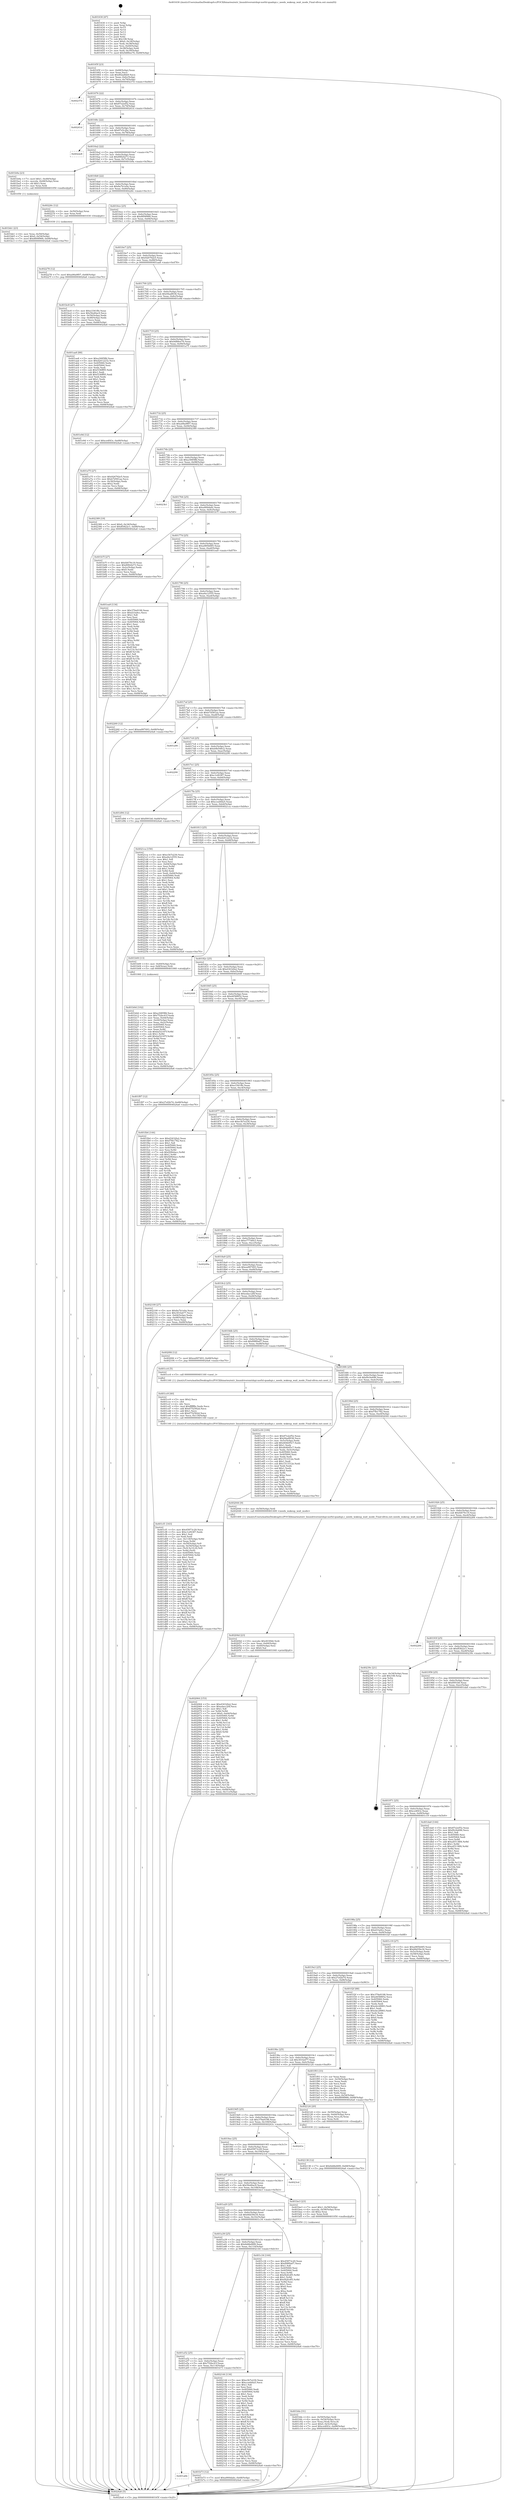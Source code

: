 digraph "0x401630" {
  label = "0x401630 (/mnt/c/Users/mathe/Desktop/tcc/POCII/binaries/extr_linuxdriversmtdspi-norfsl-quadspi.c_needs_wakeup_wait_mode_Final-ollvm.out::main(0))"
  labelloc = "t"
  node[shape=record]

  Entry [label="",width=0.3,height=0.3,shape=circle,fillcolor=black,style=filled]
  "0x40165f" [label="{
     0x40165f [23]\l
     | [instrs]\l
     &nbsp;&nbsp;0x40165f \<+3\>: mov -0x68(%rbp),%eax\l
     &nbsp;&nbsp;0x401662 \<+2\>: mov %eax,%ecx\l
     &nbsp;&nbsp;0x401664 \<+6\>: sub $0x802afbb9,%ecx\l
     &nbsp;&nbsp;0x40166a \<+3\>: mov %eax,-0x6c(%rbp)\l
     &nbsp;&nbsp;0x40166d \<+3\>: mov %ecx,-0x70(%rbp)\l
     &nbsp;&nbsp;0x401670 \<+6\>: je 000000000040237d \<main+0xd4d\>\l
  }"]
  "0x40237d" [label="{
     0x40237d\l
  }", style=dashed]
  "0x401676" [label="{
     0x401676 [22]\l
     | [instrs]\l
     &nbsp;&nbsp;0x401676 \<+5\>: jmp 000000000040167b \<main+0x4b\>\l
     &nbsp;&nbsp;0x40167b \<+3\>: mov -0x6c(%rbp),%eax\l
     &nbsp;&nbsp;0x40167e \<+5\>: sub $0x87e2ef52,%eax\l
     &nbsp;&nbsp;0x401683 \<+3\>: mov %eax,-0x74(%rbp)\l
     &nbsp;&nbsp;0x401686 \<+6\>: je 000000000040241d \<main+0xded\>\l
  }"]
  Exit [label="",width=0.3,height=0.3,shape=circle,fillcolor=black,style=filled,peripheries=2]
  "0x40241d" [label="{
     0x40241d\l
  }", style=dashed]
  "0x40168c" [label="{
     0x40168c [22]\l
     | [instrs]\l
     &nbsp;&nbsp;0x40168c \<+5\>: jmp 0000000000401691 \<main+0x61\>\l
     &nbsp;&nbsp;0x401691 \<+3\>: mov -0x6c(%rbp),%eax\l
     &nbsp;&nbsp;0x401694 \<+5\>: sub $0x87e5c2bc,%eax\l
     &nbsp;&nbsp;0x401699 \<+3\>: mov %eax,-0x78(%rbp)\l
     &nbsp;&nbsp;0x40169c \<+6\>: je 00000000004022e8 \<main+0xcb8\>\l
  }"]
  "0x402278" [label="{
     0x402278 [12]\l
     | [instrs]\l
     &nbsp;&nbsp;0x402278 \<+7\>: movl $0xa06a9f07,-0x68(%rbp)\l
     &nbsp;&nbsp;0x40227f \<+5\>: jmp 00000000004024a6 \<main+0xe76\>\l
  }"]
  "0x4022e8" [label="{
     0x4022e8\l
  }", style=dashed]
  "0x4016a2" [label="{
     0x4016a2 [22]\l
     | [instrs]\l
     &nbsp;&nbsp;0x4016a2 \<+5\>: jmp 00000000004016a7 \<main+0x77\>\l
     &nbsp;&nbsp;0x4016a7 \<+3\>: mov -0x6c(%rbp),%eax\l
     &nbsp;&nbsp;0x4016aa \<+5\>: sub $0x89f24273,%eax\l
     &nbsp;&nbsp;0x4016af \<+3\>: mov %eax,-0x7c(%rbp)\l
     &nbsp;&nbsp;0x4016b2 \<+6\>: je 0000000000401b9a \<main+0x56a\>\l
  }"]
  "0x402138" [label="{
     0x402138 [12]\l
     | [instrs]\l
     &nbsp;&nbsp;0x402138 \<+7\>: movl $0x6ddbd489,-0x68(%rbp)\l
     &nbsp;&nbsp;0x40213f \<+5\>: jmp 00000000004024a6 \<main+0xe76\>\l
  }"]
  "0x401b9a" [label="{
     0x401b9a [23]\l
     | [instrs]\l
     &nbsp;&nbsp;0x401b9a \<+7\>: movl $0x1,-0x48(%rbp)\l
     &nbsp;&nbsp;0x401ba1 \<+4\>: movslq -0x48(%rbp),%rax\l
     &nbsp;&nbsp;0x401ba5 \<+4\>: shl $0x3,%rax\l
     &nbsp;&nbsp;0x401ba9 \<+3\>: mov %rax,%rdi\l
     &nbsp;&nbsp;0x401bac \<+5\>: call 0000000000401050 \<malloc@plt\>\l
     | [calls]\l
     &nbsp;&nbsp;0x401050 \{1\} (unknown)\l
  }"]
  "0x4016b8" [label="{
     0x4016b8 [22]\l
     | [instrs]\l
     &nbsp;&nbsp;0x4016b8 \<+5\>: jmp 00000000004016bd \<main+0x8d\>\l
     &nbsp;&nbsp;0x4016bd \<+3\>: mov -0x6c(%rbp),%eax\l
     &nbsp;&nbsp;0x4016c0 \<+5\>: sub $0x8a7b1e0a,%eax\l
     &nbsp;&nbsp;0x4016c5 \<+3\>: mov %eax,-0x80(%rbp)\l
     &nbsp;&nbsp;0x4016c8 \<+6\>: je 000000000040226c \<main+0xc3c\>\l
  }"]
  "0x402064" [label="{
     0x402064 [153]\l
     | [instrs]\l
     &nbsp;&nbsp;0x402064 \<+5\>: mov $0xd3432fa2,%esi\l
     &nbsp;&nbsp;0x402069 \<+5\>: mov $0xedacc20f,%ecx\l
     &nbsp;&nbsp;0x40206e \<+2\>: mov $0x1,%dl\l
     &nbsp;&nbsp;0x402070 \<+3\>: xor %r8d,%r8d\l
     &nbsp;&nbsp;0x402073 \<+7\>: movl $0x0,-0x64(%rbp)\l
     &nbsp;&nbsp;0x40207a \<+8\>: mov 0x405060,%r9d\l
     &nbsp;&nbsp;0x402082 \<+8\>: mov 0x405064,%r10d\l
     &nbsp;&nbsp;0x40208a \<+4\>: sub $0x1,%r8d\l
     &nbsp;&nbsp;0x40208e \<+3\>: mov %r9d,%r11d\l
     &nbsp;&nbsp;0x402091 \<+3\>: add %r8d,%r11d\l
     &nbsp;&nbsp;0x402094 \<+4\>: imul %r11d,%r9d\l
     &nbsp;&nbsp;0x402098 \<+4\>: and $0x1,%r9d\l
     &nbsp;&nbsp;0x40209c \<+4\>: cmp $0x0,%r9d\l
     &nbsp;&nbsp;0x4020a0 \<+3\>: sete %bl\l
     &nbsp;&nbsp;0x4020a3 \<+4\>: cmp $0xa,%r10d\l
     &nbsp;&nbsp;0x4020a7 \<+4\>: setl %r14b\l
     &nbsp;&nbsp;0x4020ab \<+3\>: mov %bl,%r15b\l
     &nbsp;&nbsp;0x4020ae \<+4\>: xor $0xff,%r15b\l
     &nbsp;&nbsp;0x4020b2 \<+3\>: mov %r14b,%r12b\l
     &nbsp;&nbsp;0x4020b5 \<+4\>: xor $0xff,%r12b\l
     &nbsp;&nbsp;0x4020b9 \<+3\>: xor $0x0,%dl\l
     &nbsp;&nbsp;0x4020bc \<+3\>: mov %r15b,%r13b\l
     &nbsp;&nbsp;0x4020bf \<+4\>: and $0x0,%r13b\l
     &nbsp;&nbsp;0x4020c3 \<+2\>: and %dl,%bl\l
     &nbsp;&nbsp;0x4020c5 \<+3\>: mov %r12b,%dil\l
     &nbsp;&nbsp;0x4020c8 \<+4\>: and $0x0,%dil\l
     &nbsp;&nbsp;0x4020cc \<+3\>: and %dl,%r14b\l
     &nbsp;&nbsp;0x4020cf \<+3\>: or %bl,%r13b\l
     &nbsp;&nbsp;0x4020d2 \<+3\>: or %r14b,%dil\l
     &nbsp;&nbsp;0x4020d5 \<+3\>: xor %dil,%r13b\l
     &nbsp;&nbsp;0x4020d8 \<+3\>: or %r12b,%r15b\l
     &nbsp;&nbsp;0x4020db \<+4\>: xor $0xff,%r15b\l
     &nbsp;&nbsp;0x4020df \<+3\>: or $0x0,%dl\l
     &nbsp;&nbsp;0x4020e2 \<+3\>: and %dl,%r15b\l
     &nbsp;&nbsp;0x4020e5 \<+3\>: or %r15b,%r13b\l
     &nbsp;&nbsp;0x4020e8 \<+4\>: test $0x1,%r13b\l
     &nbsp;&nbsp;0x4020ec \<+3\>: cmovne %ecx,%esi\l
     &nbsp;&nbsp;0x4020ef \<+3\>: mov %esi,-0x68(%rbp)\l
     &nbsp;&nbsp;0x4020f2 \<+6\>: mov %eax,-0x11c(%rbp)\l
     &nbsp;&nbsp;0x4020f8 \<+5\>: jmp 00000000004024a6 \<main+0xe76\>\l
  }"]
  "0x40226c" [label="{
     0x40226c [12]\l
     | [instrs]\l
     &nbsp;&nbsp;0x40226c \<+4\>: mov -0x50(%rbp),%rax\l
     &nbsp;&nbsp;0x402270 \<+3\>: mov %rax,%rdi\l
     &nbsp;&nbsp;0x402273 \<+5\>: call 0000000000401030 \<free@plt\>\l
     | [calls]\l
     &nbsp;&nbsp;0x401030 \{1\} (unknown)\l
  }"]
  "0x4016ce" [label="{
     0x4016ce [25]\l
     | [instrs]\l
     &nbsp;&nbsp;0x4016ce \<+5\>: jmp 00000000004016d3 \<main+0xa3\>\l
     &nbsp;&nbsp;0x4016d3 \<+3\>: mov -0x6c(%rbp),%eax\l
     &nbsp;&nbsp;0x4016d6 \<+5\>: sub $0x8f09f966,%eax\l
     &nbsp;&nbsp;0x4016db \<+6\>: mov %eax,-0x84(%rbp)\l
     &nbsp;&nbsp;0x4016e1 \<+6\>: je 0000000000401bc8 \<main+0x598\>\l
  }"]
  "0x40204d" [label="{
     0x40204d [23]\l
     | [instrs]\l
     &nbsp;&nbsp;0x40204d \<+10\>: movabs $0x4030b6,%rdi\l
     &nbsp;&nbsp;0x402057 \<+3\>: mov %eax,-0x60(%rbp)\l
     &nbsp;&nbsp;0x40205a \<+3\>: mov -0x60(%rbp),%esi\l
     &nbsp;&nbsp;0x40205d \<+2\>: mov $0x0,%al\l
     &nbsp;&nbsp;0x40205f \<+5\>: call 0000000000401040 \<printf@plt\>\l
     | [calls]\l
     &nbsp;&nbsp;0x401040 \{1\} (unknown)\l
  }"]
  "0x401bc8" [label="{
     0x401bc8 [27]\l
     | [instrs]\l
     &nbsp;&nbsp;0x401bc8 \<+5\>: mov $0xe3361ffe,%eax\l
     &nbsp;&nbsp;0x401bcd \<+5\>: mov $0x5fed0ac9,%ecx\l
     &nbsp;&nbsp;0x401bd2 \<+3\>: mov -0x54(%rbp),%edx\l
     &nbsp;&nbsp;0x401bd5 \<+3\>: cmp -0x48(%rbp),%edx\l
     &nbsp;&nbsp;0x401bd8 \<+3\>: cmovl %ecx,%eax\l
     &nbsp;&nbsp;0x401bdb \<+3\>: mov %eax,-0x68(%rbp)\l
     &nbsp;&nbsp;0x401bde \<+5\>: jmp 00000000004024a6 \<main+0xe76\>\l
  }"]
  "0x4016e7" [label="{
     0x4016e7 [25]\l
     | [instrs]\l
     &nbsp;&nbsp;0x4016e7 \<+5\>: jmp 00000000004016ec \<main+0xbc\>\l
     &nbsp;&nbsp;0x4016ec \<+3\>: mov -0x6c(%rbp),%eax\l
     &nbsp;&nbsp;0x4016ef \<+5\>: sub $0x926792e5,%eax\l
     &nbsp;&nbsp;0x4016f4 \<+6\>: mov %eax,-0x88(%rbp)\l
     &nbsp;&nbsp;0x4016fa \<+6\>: je 0000000000401aa8 \<main+0x478\>\l
  }"]
  "0x401cf1" [label="{
     0x401cf1 [163]\l
     | [instrs]\l
     &nbsp;&nbsp;0x401cf1 \<+5\>: mov $0x45873c29,%ecx\l
     &nbsp;&nbsp;0x401cf6 \<+5\>: mov $0xc1ef4387,%edx\l
     &nbsp;&nbsp;0x401cfb \<+3\>: mov $0x1,%sil\l
     &nbsp;&nbsp;0x401cfe \<+2\>: xor %edi,%edi\l
     &nbsp;&nbsp;0x401d00 \<+7\>: mov -0x118(%rbp),%r8d\l
     &nbsp;&nbsp;0x401d07 \<+4\>: imul %eax,%r8d\l
     &nbsp;&nbsp;0x401d0b \<+4\>: mov -0x50(%rbp),%r9\l
     &nbsp;&nbsp;0x401d0f \<+4\>: movslq -0x54(%rbp),%r10\l
     &nbsp;&nbsp;0x401d13 \<+4\>: mov (%r9,%r10,8),%r9\l
     &nbsp;&nbsp;0x401d17 \<+3\>: mov %r8d,(%r9)\l
     &nbsp;&nbsp;0x401d1a \<+7\>: mov 0x405060,%eax\l
     &nbsp;&nbsp;0x401d21 \<+8\>: mov 0x405064,%r8d\l
     &nbsp;&nbsp;0x401d29 \<+3\>: sub $0x1,%edi\l
     &nbsp;&nbsp;0x401d2c \<+3\>: mov %eax,%r11d\l
     &nbsp;&nbsp;0x401d2f \<+3\>: add %edi,%r11d\l
     &nbsp;&nbsp;0x401d32 \<+4\>: imul %r11d,%eax\l
     &nbsp;&nbsp;0x401d36 \<+3\>: and $0x1,%eax\l
     &nbsp;&nbsp;0x401d39 \<+3\>: cmp $0x0,%eax\l
     &nbsp;&nbsp;0x401d3c \<+3\>: sete %bl\l
     &nbsp;&nbsp;0x401d3f \<+4\>: cmp $0xa,%r8d\l
     &nbsp;&nbsp;0x401d43 \<+4\>: setl %r14b\l
     &nbsp;&nbsp;0x401d47 \<+3\>: mov %bl,%r15b\l
     &nbsp;&nbsp;0x401d4a \<+4\>: xor $0xff,%r15b\l
     &nbsp;&nbsp;0x401d4e \<+3\>: mov %r14b,%r12b\l
     &nbsp;&nbsp;0x401d51 \<+4\>: xor $0xff,%r12b\l
     &nbsp;&nbsp;0x401d55 \<+4\>: xor $0x1,%sil\l
     &nbsp;&nbsp;0x401d59 \<+3\>: mov %r15b,%r13b\l
     &nbsp;&nbsp;0x401d5c \<+4\>: and $0xff,%r13b\l
     &nbsp;&nbsp;0x401d60 \<+3\>: and %sil,%bl\l
     &nbsp;&nbsp;0x401d63 \<+3\>: mov %r12b,%al\l
     &nbsp;&nbsp;0x401d66 \<+2\>: and $0xff,%al\l
     &nbsp;&nbsp;0x401d68 \<+3\>: and %sil,%r14b\l
     &nbsp;&nbsp;0x401d6b \<+3\>: or %bl,%r13b\l
     &nbsp;&nbsp;0x401d6e \<+3\>: or %r14b,%al\l
     &nbsp;&nbsp;0x401d71 \<+3\>: xor %al,%r13b\l
     &nbsp;&nbsp;0x401d74 \<+3\>: or %r12b,%r15b\l
     &nbsp;&nbsp;0x401d77 \<+4\>: xor $0xff,%r15b\l
     &nbsp;&nbsp;0x401d7b \<+4\>: or $0x1,%sil\l
     &nbsp;&nbsp;0x401d7f \<+3\>: and %sil,%r15b\l
     &nbsp;&nbsp;0x401d82 \<+3\>: or %r15b,%r13b\l
     &nbsp;&nbsp;0x401d85 \<+4\>: test $0x1,%r13b\l
     &nbsp;&nbsp;0x401d89 \<+3\>: cmovne %edx,%ecx\l
     &nbsp;&nbsp;0x401d8c \<+3\>: mov %ecx,-0x68(%rbp)\l
     &nbsp;&nbsp;0x401d8f \<+5\>: jmp 00000000004024a6 \<main+0xe76\>\l
  }"]
  "0x401aa8" [label="{
     0x401aa8 [88]\l
     | [instrs]\l
     &nbsp;&nbsp;0x401aa8 \<+5\>: mov $0xa3085ffd,%eax\l
     &nbsp;&nbsp;0x401aad \<+5\>: mov $0xd2412232,%ecx\l
     &nbsp;&nbsp;0x401ab2 \<+7\>: mov 0x405060,%edx\l
     &nbsp;&nbsp;0x401ab9 \<+7\>: mov 0x405064,%esi\l
     &nbsp;&nbsp;0x401ac0 \<+2\>: mov %edx,%edi\l
     &nbsp;&nbsp;0x401ac2 \<+6\>: sub $0xf336ff95,%edi\l
     &nbsp;&nbsp;0x401ac8 \<+3\>: sub $0x1,%edi\l
     &nbsp;&nbsp;0x401acb \<+6\>: add $0xf336ff95,%edi\l
     &nbsp;&nbsp;0x401ad1 \<+3\>: imul %edi,%edx\l
     &nbsp;&nbsp;0x401ad4 \<+3\>: and $0x1,%edx\l
     &nbsp;&nbsp;0x401ad7 \<+3\>: cmp $0x0,%edx\l
     &nbsp;&nbsp;0x401ada \<+4\>: sete %r8b\l
     &nbsp;&nbsp;0x401ade \<+3\>: cmp $0xa,%esi\l
     &nbsp;&nbsp;0x401ae1 \<+4\>: setl %r9b\l
     &nbsp;&nbsp;0x401ae5 \<+3\>: mov %r8b,%r10b\l
     &nbsp;&nbsp;0x401ae8 \<+3\>: and %r9b,%r10b\l
     &nbsp;&nbsp;0x401aeb \<+3\>: xor %r9b,%r8b\l
     &nbsp;&nbsp;0x401aee \<+3\>: or %r8b,%r10b\l
     &nbsp;&nbsp;0x401af1 \<+4\>: test $0x1,%r10b\l
     &nbsp;&nbsp;0x401af5 \<+3\>: cmovne %ecx,%eax\l
     &nbsp;&nbsp;0x401af8 \<+3\>: mov %eax,-0x68(%rbp)\l
     &nbsp;&nbsp;0x401afb \<+5\>: jmp 00000000004024a6 \<main+0xe76\>\l
  }"]
  "0x401700" [label="{
     0x401700 [25]\l
     | [instrs]\l
     &nbsp;&nbsp;0x401700 \<+5\>: jmp 0000000000401705 \<main+0xd5\>\l
     &nbsp;&nbsp;0x401705 \<+3\>: mov -0x6c(%rbp),%eax\l
     &nbsp;&nbsp;0x401708 \<+5\>: sub $0x94adf036,%eax\l
     &nbsp;&nbsp;0x40170d \<+6\>: mov %eax,-0x8c(%rbp)\l
     &nbsp;&nbsp;0x401713 \<+6\>: je 0000000000401e9d \<main+0x86d\>\l
  }"]
  "0x401cc9" [label="{
     0x401cc9 [40]\l
     | [instrs]\l
     &nbsp;&nbsp;0x401cc9 \<+5\>: mov $0x2,%ecx\l
     &nbsp;&nbsp;0x401cce \<+1\>: cltd\l
     &nbsp;&nbsp;0x401ccf \<+2\>: idiv %ecx\l
     &nbsp;&nbsp;0x401cd1 \<+6\>: imul $0xfffffffe,%edx,%ecx\l
     &nbsp;&nbsp;0x401cd7 \<+6\>: add $0x6752562d,%ecx\l
     &nbsp;&nbsp;0x401cdd \<+3\>: add $0x1,%ecx\l
     &nbsp;&nbsp;0x401ce0 \<+6\>: sub $0x6752562d,%ecx\l
     &nbsp;&nbsp;0x401ce6 \<+6\>: mov %ecx,-0x118(%rbp)\l
     &nbsp;&nbsp;0x401cec \<+5\>: call 0000000000401160 \<next_i\>\l
     | [calls]\l
     &nbsp;&nbsp;0x401160 \{1\} (/mnt/c/Users/mathe/Desktop/tcc/POCII/binaries/extr_linuxdriversmtdspi-norfsl-quadspi.c_needs_wakeup_wait_mode_Final-ollvm.out::next_i)\l
  }"]
  "0x401e9d" [label="{
     0x401e9d [12]\l
     | [instrs]\l
     &nbsp;&nbsp;0x401e9d \<+7\>: movl $0xce4f43c,-0x68(%rbp)\l
     &nbsp;&nbsp;0x401ea4 \<+5\>: jmp 00000000004024a6 \<main+0xe76\>\l
  }"]
  "0x401719" [label="{
     0x401719 [25]\l
     | [instrs]\l
     &nbsp;&nbsp;0x401719 \<+5\>: jmp 000000000040171e \<main+0xee\>\l
     &nbsp;&nbsp;0x40171e \<+3\>: mov -0x6c(%rbp),%eax\l
     &nbsp;&nbsp;0x401721 \<+5\>: sub $0x9d88ee76,%eax\l
     &nbsp;&nbsp;0x401726 \<+6\>: mov %eax,-0x90(%rbp)\l
     &nbsp;&nbsp;0x40172c \<+6\>: je 0000000000401a75 \<main+0x445\>\l
  }"]
  "0x401bfa" [label="{
     0x401bfa [31]\l
     | [instrs]\l
     &nbsp;&nbsp;0x401bfa \<+4\>: mov -0x50(%rbp),%rdi\l
     &nbsp;&nbsp;0x401bfe \<+4\>: movslq -0x54(%rbp),%rcx\l
     &nbsp;&nbsp;0x401c02 \<+4\>: mov %rax,(%rdi,%rcx,8)\l
     &nbsp;&nbsp;0x401c06 \<+7\>: movl $0x0,-0x5c(%rbp)\l
     &nbsp;&nbsp;0x401c0d \<+7\>: movl $0xce4f43c,-0x68(%rbp)\l
     &nbsp;&nbsp;0x401c14 \<+5\>: jmp 00000000004024a6 \<main+0xe76\>\l
  }"]
  "0x401a75" [label="{
     0x401a75 [27]\l
     | [instrs]\l
     &nbsp;&nbsp;0x401a75 \<+5\>: mov $0x926792e5,%eax\l
     &nbsp;&nbsp;0x401a7a \<+5\>: mov $0xb7d581aa,%ecx\l
     &nbsp;&nbsp;0x401a7f \<+3\>: mov -0x30(%rbp),%edx\l
     &nbsp;&nbsp;0x401a82 \<+3\>: cmp $0x2,%edx\l
     &nbsp;&nbsp;0x401a85 \<+3\>: cmovne %ecx,%eax\l
     &nbsp;&nbsp;0x401a88 \<+3\>: mov %eax,-0x68(%rbp)\l
     &nbsp;&nbsp;0x401a8b \<+5\>: jmp 00000000004024a6 \<main+0xe76\>\l
  }"]
  "0x401732" [label="{
     0x401732 [25]\l
     | [instrs]\l
     &nbsp;&nbsp;0x401732 \<+5\>: jmp 0000000000401737 \<main+0x107\>\l
     &nbsp;&nbsp;0x401737 \<+3\>: mov -0x6c(%rbp),%eax\l
     &nbsp;&nbsp;0x40173a \<+5\>: sub $0xa06a9f07,%eax\l
     &nbsp;&nbsp;0x40173f \<+6\>: mov %eax,-0x94(%rbp)\l
     &nbsp;&nbsp;0x401745 \<+6\>: je 0000000000402389 \<main+0xd59\>\l
  }"]
  "0x4024a6" [label="{
     0x4024a6 [5]\l
     | [instrs]\l
     &nbsp;&nbsp;0x4024a6 \<+5\>: jmp 000000000040165f \<main+0x2f\>\l
  }"]
  "0x401630" [label="{
     0x401630 [47]\l
     | [instrs]\l
     &nbsp;&nbsp;0x401630 \<+1\>: push %rbp\l
     &nbsp;&nbsp;0x401631 \<+3\>: mov %rsp,%rbp\l
     &nbsp;&nbsp;0x401634 \<+2\>: push %r15\l
     &nbsp;&nbsp;0x401636 \<+2\>: push %r14\l
     &nbsp;&nbsp;0x401638 \<+2\>: push %r13\l
     &nbsp;&nbsp;0x40163a \<+2\>: push %r12\l
     &nbsp;&nbsp;0x40163c \<+1\>: push %rbx\l
     &nbsp;&nbsp;0x40163d \<+7\>: sub $0x108,%rsp\l
     &nbsp;&nbsp;0x401644 \<+7\>: movl $0x0,-0x34(%rbp)\l
     &nbsp;&nbsp;0x40164b \<+3\>: mov %edi,-0x38(%rbp)\l
     &nbsp;&nbsp;0x40164e \<+4\>: mov %rsi,-0x40(%rbp)\l
     &nbsp;&nbsp;0x401652 \<+3\>: mov -0x38(%rbp),%edi\l
     &nbsp;&nbsp;0x401655 \<+3\>: mov %edi,-0x30(%rbp)\l
     &nbsp;&nbsp;0x401658 \<+7\>: movl $0x9d88ee76,-0x68(%rbp)\l
  }"]
  "0x401bb1" [label="{
     0x401bb1 [23]\l
     | [instrs]\l
     &nbsp;&nbsp;0x401bb1 \<+4\>: mov %rax,-0x50(%rbp)\l
     &nbsp;&nbsp;0x401bb5 \<+7\>: movl $0x0,-0x54(%rbp)\l
     &nbsp;&nbsp;0x401bbc \<+7\>: movl $0x8f09f966,-0x68(%rbp)\l
     &nbsp;&nbsp;0x401bc3 \<+5\>: jmp 00000000004024a6 \<main+0xe76\>\l
  }"]
  "0x402389" [label="{
     0x402389 [19]\l
     | [instrs]\l
     &nbsp;&nbsp;0x402389 \<+7\>: movl $0x0,-0x34(%rbp)\l
     &nbsp;&nbsp;0x402390 \<+7\>: movl $0xff3822c1,-0x68(%rbp)\l
     &nbsp;&nbsp;0x402397 \<+5\>: jmp 00000000004024a6 \<main+0xe76\>\l
  }"]
  "0x40174b" [label="{
     0x40174b [25]\l
     | [instrs]\l
     &nbsp;&nbsp;0x40174b \<+5\>: jmp 0000000000401750 \<main+0x120\>\l
     &nbsp;&nbsp;0x401750 \<+3\>: mov -0x6c(%rbp),%eax\l
     &nbsp;&nbsp;0x401753 \<+5\>: sub $0xa3085ffd,%eax\l
     &nbsp;&nbsp;0x401758 \<+6\>: mov %eax,-0x98(%rbp)\l
     &nbsp;&nbsp;0x40175e \<+6\>: je 00000000004023b1 \<main+0xd81\>\l
  }"]
  "0x401a6b" [label="{
     0x401a6b\l
  }", style=dashed]
  "0x4023b1" [label="{
     0x4023b1\l
  }", style=dashed]
  "0x401764" [label="{
     0x401764 [25]\l
     | [instrs]\l
     &nbsp;&nbsp;0x401764 \<+5\>: jmp 0000000000401769 \<main+0x139\>\l
     &nbsp;&nbsp;0x401769 \<+3\>: mov -0x6c(%rbp),%eax\l
     &nbsp;&nbsp;0x40176c \<+5\>: sub $0xa900dadc,%eax\l
     &nbsp;&nbsp;0x401771 \<+6\>: mov %eax,-0x9c(%rbp)\l
     &nbsp;&nbsp;0x401777 \<+6\>: je 0000000000401b7f \<main+0x54f\>\l
  }"]
  "0x401b73" [label="{
     0x401b73 [12]\l
     | [instrs]\l
     &nbsp;&nbsp;0x401b73 \<+7\>: movl $0xa900dadc,-0x68(%rbp)\l
     &nbsp;&nbsp;0x401b7a \<+5\>: jmp 00000000004024a6 \<main+0xe76\>\l
  }"]
  "0x401b7f" [label="{
     0x401b7f [27]\l
     | [instrs]\l
     &nbsp;&nbsp;0x401b7f \<+5\>: mov $0xfd479c19,%eax\l
     &nbsp;&nbsp;0x401b84 \<+5\>: mov $0x89f24273,%ecx\l
     &nbsp;&nbsp;0x401b89 \<+3\>: mov -0x2c(%rbp),%edx\l
     &nbsp;&nbsp;0x401b8c \<+3\>: cmp $0x0,%edx\l
     &nbsp;&nbsp;0x401b8f \<+3\>: cmove %ecx,%eax\l
     &nbsp;&nbsp;0x401b92 \<+3\>: mov %eax,-0x68(%rbp)\l
     &nbsp;&nbsp;0x401b95 \<+5\>: jmp 00000000004024a6 \<main+0xe76\>\l
  }"]
  "0x40177d" [label="{
     0x40177d [25]\l
     | [instrs]\l
     &nbsp;&nbsp;0x40177d \<+5\>: jmp 0000000000401782 \<main+0x152\>\l
     &nbsp;&nbsp;0x401782 \<+3\>: mov -0x6c(%rbp),%eax\l
     &nbsp;&nbsp;0x401785 \<+5\>: sub $0xa985b685,%eax\l
     &nbsp;&nbsp;0x40178a \<+6\>: mov %eax,-0xa0(%rbp)\l
     &nbsp;&nbsp;0x401790 \<+6\>: je 0000000000401ea9 \<main+0x879\>\l
  }"]
  "0x401a52" [label="{
     0x401a52 [25]\l
     | [instrs]\l
     &nbsp;&nbsp;0x401a52 \<+5\>: jmp 0000000000401a57 \<main+0x427\>\l
     &nbsp;&nbsp;0x401a57 \<+3\>: mov -0x6c(%rbp),%eax\l
     &nbsp;&nbsp;0x401a5a \<+5\>: sub $0x752bc41f,%eax\l
     &nbsp;&nbsp;0x401a5f \<+6\>: mov %eax,-0x114(%rbp)\l
     &nbsp;&nbsp;0x401a65 \<+6\>: je 0000000000401b73 \<main+0x543\>\l
  }"]
  "0x401ea9" [label="{
     0x401ea9 [134]\l
     | [instrs]\l
     &nbsp;&nbsp;0x401ea9 \<+5\>: mov $0x379a9198,%eax\l
     &nbsp;&nbsp;0x401eae \<+5\>: mov $0xd33a9cc,%ecx\l
     &nbsp;&nbsp;0x401eb3 \<+2\>: mov $0x1,%dl\l
     &nbsp;&nbsp;0x401eb5 \<+2\>: xor %esi,%esi\l
     &nbsp;&nbsp;0x401eb7 \<+7\>: mov 0x405060,%edi\l
     &nbsp;&nbsp;0x401ebe \<+8\>: mov 0x405064,%r8d\l
     &nbsp;&nbsp;0x401ec6 \<+3\>: sub $0x1,%esi\l
     &nbsp;&nbsp;0x401ec9 \<+3\>: mov %edi,%r9d\l
     &nbsp;&nbsp;0x401ecc \<+3\>: add %esi,%r9d\l
     &nbsp;&nbsp;0x401ecf \<+4\>: imul %r9d,%edi\l
     &nbsp;&nbsp;0x401ed3 \<+3\>: and $0x1,%edi\l
     &nbsp;&nbsp;0x401ed6 \<+3\>: cmp $0x0,%edi\l
     &nbsp;&nbsp;0x401ed9 \<+4\>: sete %r10b\l
     &nbsp;&nbsp;0x401edd \<+4\>: cmp $0xa,%r8d\l
     &nbsp;&nbsp;0x401ee1 \<+4\>: setl %r11b\l
     &nbsp;&nbsp;0x401ee5 \<+3\>: mov %r10b,%bl\l
     &nbsp;&nbsp;0x401ee8 \<+3\>: xor $0xff,%bl\l
     &nbsp;&nbsp;0x401eeb \<+3\>: mov %r11b,%r14b\l
     &nbsp;&nbsp;0x401eee \<+4\>: xor $0xff,%r14b\l
     &nbsp;&nbsp;0x401ef2 \<+3\>: xor $0x1,%dl\l
     &nbsp;&nbsp;0x401ef5 \<+3\>: mov %bl,%r15b\l
     &nbsp;&nbsp;0x401ef8 \<+4\>: and $0xff,%r15b\l
     &nbsp;&nbsp;0x401efc \<+3\>: and %dl,%r10b\l
     &nbsp;&nbsp;0x401eff \<+3\>: mov %r14b,%r12b\l
     &nbsp;&nbsp;0x401f02 \<+4\>: and $0xff,%r12b\l
     &nbsp;&nbsp;0x401f06 \<+3\>: and %dl,%r11b\l
     &nbsp;&nbsp;0x401f09 \<+3\>: or %r10b,%r15b\l
     &nbsp;&nbsp;0x401f0c \<+3\>: or %r11b,%r12b\l
     &nbsp;&nbsp;0x401f0f \<+3\>: xor %r12b,%r15b\l
     &nbsp;&nbsp;0x401f12 \<+3\>: or %r14b,%bl\l
     &nbsp;&nbsp;0x401f15 \<+3\>: xor $0xff,%bl\l
     &nbsp;&nbsp;0x401f18 \<+3\>: or $0x1,%dl\l
     &nbsp;&nbsp;0x401f1b \<+2\>: and %dl,%bl\l
     &nbsp;&nbsp;0x401f1d \<+3\>: or %bl,%r15b\l
     &nbsp;&nbsp;0x401f20 \<+4\>: test $0x1,%r15b\l
     &nbsp;&nbsp;0x401f24 \<+3\>: cmovne %ecx,%eax\l
     &nbsp;&nbsp;0x401f27 \<+3\>: mov %eax,-0x68(%rbp)\l
     &nbsp;&nbsp;0x401f2a \<+5\>: jmp 00000000004024a6 \<main+0xe76\>\l
  }"]
  "0x401796" [label="{
     0x401796 [25]\l
     | [instrs]\l
     &nbsp;&nbsp;0x401796 \<+5\>: jmp 000000000040179b \<main+0x16b\>\l
     &nbsp;&nbsp;0x40179b \<+3\>: mov -0x6c(%rbp),%eax\l
     &nbsp;&nbsp;0x40179e \<+5\>: sub $0xa9a12555,%eax\l
     &nbsp;&nbsp;0x4017a3 \<+6\>: mov %eax,-0xa4(%rbp)\l
     &nbsp;&nbsp;0x4017a9 \<+6\>: je 0000000000402260 \<main+0xc30\>\l
  }"]
  "0x402144" [label="{
     0x402144 [134]\l
     | [instrs]\l
     &nbsp;&nbsp;0x402144 \<+5\>: mov $0xe3b7e230,%eax\l
     &nbsp;&nbsp;0x402149 \<+5\>: mov $0xcced44a5,%ecx\l
     &nbsp;&nbsp;0x40214e \<+2\>: mov $0x1,%dl\l
     &nbsp;&nbsp;0x402150 \<+2\>: xor %esi,%esi\l
     &nbsp;&nbsp;0x402152 \<+7\>: mov 0x405060,%edi\l
     &nbsp;&nbsp;0x402159 \<+8\>: mov 0x405064,%r8d\l
     &nbsp;&nbsp;0x402161 \<+3\>: sub $0x1,%esi\l
     &nbsp;&nbsp;0x402164 \<+3\>: mov %edi,%r9d\l
     &nbsp;&nbsp;0x402167 \<+3\>: add %esi,%r9d\l
     &nbsp;&nbsp;0x40216a \<+4\>: imul %r9d,%edi\l
     &nbsp;&nbsp;0x40216e \<+3\>: and $0x1,%edi\l
     &nbsp;&nbsp;0x402171 \<+3\>: cmp $0x0,%edi\l
     &nbsp;&nbsp;0x402174 \<+4\>: sete %r10b\l
     &nbsp;&nbsp;0x402178 \<+4\>: cmp $0xa,%r8d\l
     &nbsp;&nbsp;0x40217c \<+4\>: setl %r11b\l
     &nbsp;&nbsp;0x402180 \<+3\>: mov %r10b,%bl\l
     &nbsp;&nbsp;0x402183 \<+3\>: xor $0xff,%bl\l
     &nbsp;&nbsp;0x402186 \<+3\>: mov %r11b,%r14b\l
     &nbsp;&nbsp;0x402189 \<+4\>: xor $0xff,%r14b\l
     &nbsp;&nbsp;0x40218d \<+3\>: xor $0x1,%dl\l
     &nbsp;&nbsp;0x402190 \<+3\>: mov %bl,%r15b\l
     &nbsp;&nbsp;0x402193 \<+4\>: and $0xff,%r15b\l
     &nbsp;&nbsp;0x402197 \<+3\>: and %dl,%r10b\l
     &nbsp;&nbsp;0x40219a \<+3\>: mov %r14b,%r12b\l
     &nbsp;&nbsp;0x40219d \<+4\>: and $0xff,%r12b\l
     &nbsp;&nbsp;0x4021a1 \<+3\>: and %dl,%r11b\l
     &nbsp;&nbsp;0x4021a4 \<+3\>: or %r10b,%r15b\l
     &nbsp;&nbsp;0x4021a7 \<+3\>: or %r11b,%r12b\l
     &nbsp;&nbsp;0x4021aa \<+3\>: xor %r12b,%r15b\l
     &nbsp;&nbsp;0x4021ad \<+3\>: or %r14b,%bl\l
     &nbsp;&nbsp;0x4021b0 \<+3\>: xor $0xff,%bl\l
     &nbsp;&nbsp;0x4021b3 \<+3\>: or $0x1,%dl\l
     &nbsp;&nbsp;0x4021b6 \<+2\>: and %dl,%bl\l
     &nbsp;&nbsp;0x4021b8 \<+3\>: or %bl,%r15b\l
     &nbsp;&nbsp;0x4021bb \<+4\>: test $0x1,%r15b\l
     &nbsp;&nbsp;0x4021bf \<+3\>: cmovne %ecx,%eax\l
     &nbsp;&nbsp;0x4021c2 \<+3\>: mov %eax,-0x68(%rbp)\l
     &nbsp;&nbsp;0x4021c5 \<+5\>: jmp 00000000004024a6 \<main+0xe76\>\l
  }"]
  "0x402260" [label="{
     0x402260 [12]\l
     | [instrs]\l
     &nbsp;&nbsp;0x402260 \<+7\>: movl $0xea997493,-0x68(%rbp)\l
     &nbsp;&nbsp;0x402267 \<+5\>: jmp 00000000004024a6 \<main+0xe76\>\l
  }"]
  "0x4017af" [label="{
     0x4017af [25]\l
     | [instrs]\l
     &nbsp;&nbsp;0x4017af \<+5\>: jmp 00000000004017b4 \<main+0x184\>\l
     &nbsp;&nbsp;0x4017b4 \<+3\>: mov -0x6c(%rbp),%eax\l
     &nbsp;&nbsp;0x4017b7 \<+5\>: sub $0xb7d581aa,%eax\l
     &nbsp;&nbsp;0x4017bc \<+6\>: mov %eax,-0xa8(%rbp)\l
     &nbsp;&nbsp;0x4017c2 \<+6\>: je 0000000000401a90 \<main+0x460\>\l
  }"]
  "0x401a39" [label="{
     0x401a39 [25]\l
     | [instrs]\l
     &nbsp;&nbsp;0x401a39 \<+5\>: jmp 0000000000401a3e \<main+0x40e\>\l
     &nbsp;&nbsp;0x401a3e \<+3\>: mov -0x6c(%rbp),%eax\l
     &nbsp;&nbsp;0x401a41 \<+5\>: sub $0x6ddbd489,%eax\l
     &nbsp;&nbsp;0x401a46 \<+6\>: mov %eax,-0x110(%rbp)\l
     &nbsp;&nbsp;0x401a4c \<+6\>: je 0000000000402144 \<main+0xb14\>\l
  }"]
  "0x401a90" [label="{
     0x401a90\l
  }", style=dashed]
  "0x4017c8" [label="{
     0x4017c8 [25]\l
     | [instrs]\l
     &nbsp;&nbsp;0x4017c8 \<+5\>: jmp 00000000004017cd \<main+0x19d\>\l
     &nbsp;&nbsp;0x4017cd \<+3\>: mov -0x6c(%rbp),%eax\l
     &nbsp;&nbsp;0x4017d0 \<+5\>: sub $0xb9b548c2,%eax\l
     &nbsp;&nbsp;0x4017d5 \<+6\>: mov %eax,-0xac(%rbp)\l
     &nbsp;&nbsp;0x4017db \<+6\>: je 0000000000402290 \<main+0xc60\>\l
  }"]
  "0x401c34" [label="{
     0x401c34 [144]\l
     | [instrs]\l
     &nbsp;&nbsp;0x401c34 \<+5\>: mov $0x45873c29,%eax\l
     &nbsp;&nbsp;0x401c39 \<+5\>: mov $0xf08f0a07,%ecx\l
     &nbsp;&nbsp;0x401c3e \<+2\>: mov $0x1,%dl\l
     &nbsp;&nbsp;0x401c40 \<+7\>: mov 0x405060,%esi\l
     &nbsp;&nbsp;0x401c47 \<+7\>: mov 0x405064,%edi\l
     &nbsp;&nbsp;0x401c4e \<+3\>: mov %esi,%r8d\l
     &nbsp;&nbsp;0x401c51 \<+7\>: sub $0xf42fcdf5,%r8d\l
     &nbsp;&nbsp;0x401c58 \<+4\>: sub $0x1,%r8d\l
     &nbsp;&nbsp;0x401c5c \<+7\>: add $0xf42fcdf5,%r8d\l
     &nbsp;&nbsp;0x401c63 \<+4\>: imul %r8d,%esi\l
     &nbsp;&nbsp;0x401c67 \<+3\>: and $0x1,%esi\l
     &nbsp;&nbsp;0x401c6a \<+3\>: cmp $0x0,%esi\l
     &nbsp;&nbsp;0x401c6d \<+4\>: sete %r9b\l
     &nbsp;&nbsp;0x401c71 \<+3\>: cmp $0xa,%edi\l
     &nbsp;&nbsp;0x401c74 \<+4\>: setl %r10b\l
     &nbsp;&nbsp;0x401c78 \<+3\>: mov %r9b,%r11b\l
     &nbsp;&nbsp;0x401c7b \<+4\>: xor $0xff,%r11b\l
     &nbsp;&nbsp;0x401c7f \<+3\>: mov %r10b,%bl\l
     &nbsp;&nbsp;0x401c82 \<+3\>: xor $0xff,%bl\l
     &nbsp;&nbsp;0x401c85 \<+3\>: xor $0x1,%dl\l
     &nbsp;&nbsp;0x401c88 \<+3\>: mov %r11b,%r14b\l
     &nbsp;&nbsp;0x401c8b \<+4\>: and $0xff,%r14b\l
     &nbsp;&nbsp;0x401c8f \<+3\>: and %dl,%r9b\l
     &nbsp;&nbsp;0x401c92 \<+3\>: mov %bl,%r15b\l
     &nbsp;&nbsp;0x401c95 \<+4\>: and $0xff,%r15b\l
     &nbsp;&nbsp;0x401c99 \<+3\>: and %dl,%r10b\l
     &nbsp;&nbsp;0x401c9c \<+3\>: or %r9b,%r14b\l
     &nbsp;&nbsp;0x401c9f \<+3\>: or %r10b,%r15b\l
     &nbsp;&nbsp;0x401ca2 \<+3\>: xor %r15b,%r14b\l
     &nbsp;&nbsp;0x401ca5 \<+3\>: or %bl,%r11b\l
     &nbsp;&nbsp;0x401ca8 \<+4\>: xor $0xff,%r11b\l
     &nbsp;&nbsp;0x401cac \<+3\>: or $0x1,%dl\l
     &nbsp;&nbsp;0x401caf \<+3\>: and %dl,%r11b\l
     &nbsp;&nbsp;0x401cb2 \<+3\>: or %r11b,%r14b\l
     &nbsp;&nbsp;0x401cb5 \<+4\>: test $0x1,%r14b\l
     &nbsp;&nbsp;0x401cb9 \<+3\>: cmovne %ecx,%eax\l
     &nbsp;&nbsp;0x401cbc \<+3\>: mov %eax,-0x68(%rbp)\l
     &nbsp;&nbsp;0x401cbf \<+5\>: jmp 00000000004024a6 \<main+0xe76\>\l
  }"]
  "0x402290" [label="{
     0x402290\l
  }", style=dashed]
  "0x4017e1" [label="{
     0x4017e1 [25]\l
     | [instrs]\l
     &nbsp;&nbsp;0x4017e1 \<+5\>: jmp 00000000004017e6 \<main+0x1b6\>\l
     &nbsp;&nbsp;0x4017e6 \<+3\>: mov -0x6c(%rbp),%eax\l
     &nbsp;&nbsp;0x4017e9 \<+5\>: sub $0xc1ef4387,%eax\l
     &nbsp;&nbsp;0x4017ee \<+6\>: mov %eax,-0xb0(%rbp)\l
     &nbsp;&nbsp;0x4017f4 \<+6\>: je 0000000000401d94 \<main+0x764\>\l
  }"]
  "0x401a20" [label="{
     0x401a20 [25]\l
     | [instrs]\l
     &nbsp;&nbsp;0x401a20 \<+5\>: jmp 0000000000401a25 \<main+0x3f5\>\l
     &nbsp;&nbsp;0x401a25 \<+3\>: mov -0x6c(%rbp),%eax\l
     &nbsp;&nbsp;0x401a28 \<+5\>: sub $0x66d39e34,%eax\l
     &nbsp;&nbsp;0x401a2d \<+6\>: mov %eax,-0x10c(%rbp)\l
     &nbsp;&nbsp;0x401a33 \<+6\>: je 0000000000401c34 \<main+0x604\>\l
  }"]
  "0x401d94" [label="{
     0x401d94 [12]\l
     | [instrs]\l
     &nbsp;&nbsp;0x401d94 \<+7\>: movl $0xf091b8,-0x68(%rbp)\l
     &nbsp;&nbsp;0x401d9b \<+5\>: jmp 00000000004024a6 \<main+0xe76\>\l
  }"]
  "0x4017fa" [label="{
     0x4017fa [25]\l
     | [instrs]\l
     &nbsp;&nbsp;0x4017fa \<+5\>: jmp 00000000004017ff \<main+0x1cf\>\l
     &nbsp;&nbsp;0x4017ff \<+3\>: mov -0x6c(%rbp),%eax\l
     &nbsp;&nbsp;0x401802 \<+5\>: sub $0xcced44a5,%eax\l
     &nbsp;&nbsp;0x401807 \<+6\>: mov %eax,-0xb4(%rbp)\l
     &nbsp;&nbsp;0x40180d \<+6\>: je 00000000004021ca \<main+0xb9a\>\l
  }"]
  "0x401be3" [label="{
     0x401be3 [23]\l
     | [instrs]\l
     &nbsp;&nbsp;0x401be3 \<+7\>: movl $0x1,-0x58(%rbp)\l
     &nbsp;&nbsp;0x401bea \<+4\>: movslq -0x58(%rbp),%rax\l
     &nbsp;&nbsp;0x401bee \<+4\>: shl $0x2,%rax\l
     &nbsp;&nbsp;0x401bf2 \<+3\>: mov %rax,%rdi\l
     &nbsp;&nbsp;0x401bf5 \<+5\>: call 0000000000401050 \<malloc@plt\>\l
     | [calls]\l
     &nbsp;&nbsp;0x401050 \{1\} (unknown)\l
  }"]
  "0x4021ca" [label="{
     0x4021ca [150]\l
     | [instrs]\l
     &nbsp;&nbsp;0x4021ca \<+5\>: mov $0xe3b7e230,%eax\l
     &nbsp;&nbsp;0x4021cf \<+5\>: mov $0xa9a12555,%ecx\l
     &nbsp;&nbsp;0x4021d4 \<+2\>: mov $0x1,%dl\l
     &nbsp;&nbsp;0x4021d6 \<+2\>: xor %esi,%esi\l
     &nbsp;&nbsp;0x4021d8 \<+3\>: mov -0x64(%rbp),%edi\l
     &nbsp;&nbsp;0x4021db \<+3\>: mov %esi,%r8d\l
     &nbsp;&nbsp;0x4021de \<+4\>: sub $0x1,%r8d\l
     &nbsp;&nbsp;0x4021e2 \<+3\>: sub %r8d,%edi\l
     &nbsp;&nbsp;0x4021e5 \<+3\>: mov %edi,-0x64(%rbp)\l
     &nbsp;&nbsp;0x4021e8 \<+7\>: mov 0x405060,%edi\l
     &nbsp;&nbsp;0x4021ef \<+8\>: mov 0x405064,%r8d\l
     &nbsp;&nbsp;0x4021f7 \<+3\>: sub $0x1,%esi\l
     &nbsp;&nbsp;0x4021fa \<+3\>: mov %edi,%r9d\l
     &nbsp;&nbsp;0x4021fd \<+3\>: add %esi,%r9d\l
     &nbsp;&nbsp;0x402200 \<+4\>: imul %r9d,%edi\l
     &nbsp;&nbsp;0x402204 \<+3\>: and $0x1,%edi\l
     &nbsp;&nbsp;0x402207 \<+3\>: cmp $0x0,%edi\l
     &nbsp;&nbsp;0x40220a \<+4\>: sete %r10b\l
     &nbsp;&nbsp;0x40220e \<+4\>: cmp $0xa,%r8d\l
     &nbsp;&nbsp;0x402212 \<+4\>: setl %r11b\l
     &nbsp;&nbsp;0x402216 \<+3\>: mov %r10b,%bl\l
     &nbsp;&nbsp;0x402219 \<+3\>: xor $0xff,%bl\l
     &nbsp;&nbsp;0x40221c \<+3\>: mov %r11b,%r14b\l
     &nbsp;&nbsp;0x40221f \<+4\>: xor $0xff,%r14b\l
     &nbsp;&nbsp;0x402223 \<+3\>: xor $0x1,%dl\l
     &nbsp;&nbsp;0x402226 \<+3\>: mov %bl,%r15b\l
     &nbsp;&nbsp;0x402229 \<+4\>: and $0xff,%r15b\l
     &nbsp;&nbsp;0x40222d \<+3\>: and %dl,%r10b\l
     &nbsp;&nbsp;0x402230 \<+3\>: mov %r14b,%r12b\l
     &nbsp;&nbsp;0x402233 \<+4\>: and $0xff,%r12b\l
     &nbsp;&nbsp;0x402237 \<+3\>: and %dl,%r11b\l
     &nbsp;&nbsp;0x40223a \<+3\>: or %r10b,%r15b\l
     &nbsp;&nbsp;0x40223d \<+3\>: or %r11b,%r12b\l
     &nbsp;&nbsp;0x402240 \<+3\>: xor %r12b,%r15b\l
     &nbsp;&nbsp;0x402243 \<+3\>: or %r14b,%bl\l
     &nbsp;&nbsp;0x402246 \<+3\>: xor $0xff,%bl\l
     &nbsp;&nbsp;0x402249 \<+3\>: or $0x1,%dl\l
     &nbsp;&nbsp;0x40224c \<+2\>: and %dl,%bl\l
     &nbsp;&nbsp;0x40224e \<+3\>: or %bl,%r15b\l
     &nbsp;&nbsp;0x402251 \<+4\>: test $0x1,%r15b\l
     &nbsp;&nbsp;0x402255 \<+3\>: cmovne %ecx,%eax\l
     &nbsp;&nbsp;0x402258 \<+3\>: mov %eax,-0x68(%rbp)\l
     &nbsp;&nbsp;0x40225b \<+5\>: jmp 00000000004024a6 \<main+0xe76\>\l
  }"]
  "0x401813" [label="{
     0x401813 [25]\l
     | [instrs]\l
     &nbsp;&nbsp;0x401813 \<+5\>: jmp 0000000000401818 \<main+0x1e8\>\l
     &nbsp;&nbsp;0x401818 \<+3\>: mov -0x6c(%rbp),%eax\l
     &nbsp;&nbsp;0x40181b \<+5\>: sub $0xd2412232,%eax\l
     &nbsp;&nbsp;0x401820 \<+6\>: mov %eax,-0xb8(%rbp)\l
     &nbsp;&nbsp;0x401826 \<+6\>: je 0000000000401b00 \<main+0x4d0\>\l
  }"]
  "0x401a07" [label="{
     0x401a07 [25]\l
     | [instrs]\l
     &nbsp;&nbsp;0x401a07 \<+5\>: jmp 0000000000401a0c \<main+0x3dc\>\l
     &nbsp;&nbsp;0x401a0c \<+3\>: mov -0x6c(%rbp),%eax\l
     &nbsp;&nbsp;0x401a0f \<+5\>: sub $0x5fed0ac9,%eax\l
     &nbsp;&nbsp;0x401a14 \<+6\>: mov %eax,-0x108(%rbp)\l
     &nbsp;&nbsp;0x401a1a \<+6\>: je 0000000000401be3 \<main+0x5b3\>\l
  }"]
  "0x401b00" [label="{
     0x401b00 [13]\l
     | [instrs]\l
     &nbsp;&nbsp;0x401b00 \<+4\>: mov -0x40(%rbp),%rax\l
     &nbsp;&nbsp;0x401b04 \<+4\>: mov 0x8(%rax),%rdi\l
     &nbsp;&nbsp;0x401b08 \<+5\>: call 0000000000401060 \<atoi@plt\>\l
     | [calls]\l
     &nbsp;&nbsp;0x401060 \{1\} (unknown)\l
  }"]
  "0x40182c" [label="{
     0x40182c [25]\l
     | [instrs]\l
     &nbsp;&nbsp;0x40182c \<+5\>: jmp 0000000000401831 \<main+0x201\>\l
     &nbsp;&nbsp;0x401831 \<+3\>: mov -0x6c(%rbp),%eax\l
     &nbsp;&nbsp;0x401834 \<+5\>: sub $0xd3432fa2,%eax\l
     &nbsp;&nbsp;0x401839 \<+6\>: mov %eax,-0xbc(%rbp)\l
     &nbsp;&nbsp;0x40183f \<+6\>: je 0000000000402448 \<main+0xe18\>\l
  }"]
  "0x401b0d" [label="{
     0x401b0d [102]\l
     | [instrs]\l
     &nbsp;&nbsp;0x401b0d \<+5\>: mov $0xa3085ffd,%ecx\l
     &nbsp;&nbsp;0x401b12 \<+5\>: mov $0x752bc41f,%edx\l
     &nbsp;&nbsp;0x401b17 \<+3\>: mov %eax,-0x44(%rbp)\l
     &nbsp;&nbsp;0x401b1a \<+3\>: mov -0x44(%rbp),%eax\l
     &nbsp;&nbsp;0x401b1d \<+3\>: mov %eax,-0x2c(%rbp)\l
     &nbsp;&nbsp;0x401b20 \<+7\>: mov 0x405060,%eax\l
     &nbsp;&nbsp;0x401b27 \<+7\>: mov 0x405064,%esi\l
     &nbsp;&nbsp;0x401b2e \<+3\>: mov %eax,%r8d\l
     &nbsp;&nbsp;0x401b31 \<+7\>: sub $0xba52187f,%r8d\l
     &nbsp;&nbsp;0x401b38 \<+4\>: sub $0x1,%r8d\l
     &nbsp;&nbsp;0x401b3c \<+7\>: add $0xba52187f,%r8d\l
     &nbsp;&nbsp;0x401b43 \<+4\>: imul %r8d,%eax\l
     &nbsp;&nbsp;0x401b47 \<+3\>: and $0x1,%eax\l
     &nbsp;&nbsp;0x401b4a \<+3\>: cmp $0x0,%eax\l
     &nbsp;&nbsp;0x401b4d \<+4\>: sete %r9b\l
     &nbsp;&nbsp;0x401b51 \<+3\>: cmp $0xa,%esi\l
     &nbsp;&nbsp;0x401b54 \<+4\>: setl %r10b\l
     &nbsp;&nbsp;0x401b58 \<+3\>: mov %r9b,%r11b\l
     &nbsp;&nbsp;0x401b5b \<+3\>: and %r10b,%r11b\l
     &nbsp;&nbsp;0x401b5e \<+3\>: xor %r10b,%r9b\l
     &nbsp;&nbsp;0x401b61 \<+3\>: or %r9b,%r11b\l
     &nbsp;&nbsp;0x401b64 \<+4\>: test $0x1,%r11b\l
     &nbsp;&nbsp;0x401b68 \<+3\>: cmovne %edx,%ecx\l
     &nbsp;&nbsp;0x401b6b \<+3\>: mov %ecx,-0x68(%rbp)\l
     &nbsp;&nbsp;0x401b6e \<+5\>: jmp 00000000004024a6 \<main+0xe76\>\l
  }"]
  "0x4023cd" [label="{
     0x4023cd\l
  }", style=dashed]
  "0x402448" [label="{
     0x402448\l
  }", style=dashed]
  "0x401845" [label="{
     0x401845 [25]\l
     | [instrs]\l
     &nbsp;&nbsp;0x401845 \<+5\>: jmp 000000000040184a \<main+0x21a\>\l
     &nbsp;&nbsp;0x40184a \<+3\>: mov -0x6c(%rbp),%eax\l
     &nbsp;&nbsp;0x40184d \<+5\>: sub $0xd458f852,%eax\l
     &nbsp;&nbsp;0x401852 \<+6\>: mov %eax,-0xc0(%rbp)\l
     &nbsp;&nbsp;0x401858 \<+6\>: je 0000000000401f87 \<main+0x957\>\l
  }"]
  "0x4019ee" [label="{
     0x4019ee [25]\l
     | [instrs]\l
     &nbsp;&nbsp;0x4019ee \<+5\>: jmp 00000000004019f3 \<main+0x3c3\>\l
     &nbsp;&nbsp;0x4019f3 \<+3\>: mov -0x6c(%rbp),%eax\l
     &nbsp;&nbsp;0x4019f6 \<+5\>: sub $0x45873c29,%eax\l
     &nbsp;&nbsp;0x4019fb \<+6\>: mov %eax,-0x104(%rbp)\l
     &nbsp;&nbsp;0x401a01 \<+6\>: je 00000000004023cd \<main+0xd9d\>\l
  }"]
  "0x401f87" [label="{
     0x401f87 [12]\l
     | [instrs]\l
     &nbsp;&nbsp;0x401f87 \<+7\>: movl $0x27ef2b74,-0x68(%rbp)\l
     &nbsp;&nbsp;0x401f8e \<+5\>: jmp 00000000004024a6 \<main+0xe76\>\l
  }"]
  "0x40185e" [label="{
     0x40185e [25]\l
     | [instrs]\l
     &nbsp;&nbsp;0x40185e \<+5\>: jmp 0000000000401863 \<main+0x233\>\l
     &nbsp;&nbsp;0x401863 \<+3\>: mov -0x6c(%rbp),%eax\l
     &nbsp;&nbsp;0x401866 \<+5\>: sub $0xe3361ffe,%eax\l
     &nbsp;&nbsp;0x40186b \<+6\>: mov %eax,-0xc4(%rbp)\l
     &nbsp;&nbsp;0x401871 \<+6\>: je 0000000000401fb4 \<main+0x984\>\l
  }"]
  "0x40243c" [label="{
     0x40243c\l
  }", style=dashed]
  "0x401fb4" [label="{
     0x401fb4 [144]\l
     | [instrs]\l
     &nbsp;&nbsp;0x401fb4 \<+5\>: mov $0xd3432fa2,%eax\l
     &nbsp;&nbsp;0x401fb9 \<+5\>: mov $0xf7fb1782,%ecx\l
     &nbsp;&nbsp;0x401fbe \<+2\>: mov $0x1,%dl\l
     &nbsp;&nbsp;0x401fc0 \<+7\>: mov 0x405060,%esi\l
     &nbsp;&nbsp;0x401fc7 \<+7\>: mov 0x405064,%edi\l
     &nbsp;&nbsp;0x401fce \<+3\>: mov %esi,%r8d\l
     &nbsp;&nbsp;0x401fd1 \<+7\>: sub $0xf29b4acc,%r8d\l
     &nbsp;&nbsp;0x401fd8 \<+4\>: sub $0x1,%r8d\l
     &nbsp;&nbsp;0x401fdc \<+7\>: add $0xf29b4acc,%r8d\l
     &nbsp;&nbsp;0x401fe3 \<+4\>: imul %r8d,%esi\l
     &nbsp;&nbsp;0x401fe7 \<+3\>: and $0x1,%esi\l
     &nbsp;&nbsp;0x401fea \<+3\>: cmp $0x0,%esi\l
     &nbsp;&nbsp;0x401fed \<+4\>: sete %r9b\l
     &nbsp;&nbsp;0x401ff1 \<+3\>: cmp $0xa,%edi\l
     &nbsp;&nbsp;0x401ff4 \<+4\>: setl %r10b\l
     &nbsp;&nbsp;0x401ff8 \<+3\>: mov %r9b,%r11b\l
     &nbsp;&nbsp;0x401ffb \<+4\>: xor $0xff,%r11b\l
     &nbsp;&nbsp;0x401fff \<+3\>: mov %r10b,%bl\l
     &nbsp;&nbsp;0x402002 \<+3\>: xor $0xff,%bl\l
     &nbsp;&nbsp;0x402005 \<+3\>: xor $0x1,%dl\l
     &nbsp;&nbsp;0x402008 \<+3\>: mov %r11b,%r14b\l
     &nbsp;&nbsp;0x40200b \<+4\>: and $0xff,%r14b\l
     &nbsp;&nbsp;0x40200f \<+3\>: and %dl,%r9b\l
     &nbsp;&nbsp;0x402012 \<+3\>: mov %bl,%r15b\l
     &nbsp;&nbsp;0x402015 \<+4\>: and $0xff,%r15b\l
     &nbsp;&nbsp;0x402019 \<+3\>: and %dl,%r10b\l
     &nbsp;&nbsp;0x40201c \<+3\>: or %r9b,%r14b\l
     &nbsp;&nbsp;0x40201f \<+3\>: or %r10b,%r15b\l
     &nbsp;&nbsp;0x402022 \<+3\>: xor %r15b,%r14b\l
     &nbsp;&nbsp;0x402025 \<+3\>: or %bl,%r11b\l
     &nbsp;&nbsp;0x402028 \<+4\>: xor $0xff,%r11b\l
     &nbsp;&nbsp;0x40202c \<+3\>: or $0x1,%dl\l
     &nbsp;&nbsp;0x40202f \<+3\>: and %dl,%r11b\l
     &nbsp;&nbsp;0x402032 \<+3\>: or %r11b,%r14b\l
     &nbsp;&nbsp;0x402035 \<+4\>: test $0x1,%r14b\l
     &nbsp;&nbsp;0x402039 \<+3\>: cmovne %ecx,%eax\l
     &nbsp;&nbsp;0x40203c \<+3\>: mov %eax,-0x68(%rbp)\l
     &nbsp;&nbsp;0x40203f \<+5\>: jmp 00000000004024a6 \<main+0xe76\>\l
  }"]
  "0x401877" [label="{
     0x401877 [25]\l
     | [instrs]\l
     &nbsp;&nbsp;0x401877 \<+5\>: jmp 000000000040187c \<main+0x24c\>\l
     &nbsp;&nbsp;0x40187c \<+3\>: mov -0x6c(%rbp),%eax\l
     &nbsp;&nbsp;0x40187f \<+5\>: sub $0xe3b7e230,%eax\l
     &nbsp;&nbsp;0x401884 \<+6\>: mov %eax,-0xc8(%rbp)\l
     &nbsp;&nbsp;0x40188a \<+6\>: je 0000000000402481 \<main+0xe51\>\l
  }"]
  "0x4019d5" [label="{
     0x4019d5 [25]\l
     | [instrs]\l
     &nbsp;&nbsp;0x4019d5 \<+5\>: jmp 00000000004019da \<main+0x3aa\>\l
     &nbsp;&nbsp;0x4019da \<+3\>: mov -0x6c(%rbp),%eax\l
     &nbsp;&nbsp;0x4019dd \<+5\>: sub $0x379a9198,%eax\l
     &nbsp;&nbsp;0x4019e2 \<+6\>: mov %eax,-0x100(%rbp)\l
     &nbsp;&nbsp;0x4019e8 \<+6\>: je 000000000040243c \<main+0xe0c\>\l
  }"]
  "0x402481" [label="{
     0x402481\l
  }", style=dashed]
  "0x401890" [label="{
     0x401890 [25]\l
     | [instrs]\l
     &nbsp;&nbsp;0x401890 \<+5\>: jmp 0000000000401895 \<main+0x265\>\l
     &nbsp;&nbsp;0x401895 \<+3\>: mov -0x6c(%rbp),%eax\l
     &nbsp;&nbsp;0x401898 \<+5\>: sub $0xe777d0e3,%eax\l
     &nbsp;&nbsp;0x40189d \<+6\>: mov %eax,-0xcc(%rbp)\l
     &nbsp;&nbsp;0x4018a3 \<+6\>: je 000000000040249a \<main+0xe6a\>\l
  }"]
  "0x402124" [label="{
     0x402124 [20]\l
     | [instrs]\l
     &nbsp;&nbsp;0x402124 \<+4\>: mov -0x50(%rbp),%rax\l
     &nbsp;&nbsp;0x402128 \<+4\>: movslq -0x64(%rbp),%rcx\l
     &nbsp;&nbsp;0x40212c \<+4\>: mov (%rax,%rcx,8),%rax\l
     &nbsp;&nbsp;0x402130 \<+3\>: mov %rax,%rdi\l
     &nbsp;&nbsp;0x402133 \<+5\>: call 0000000000401030 \<free@plt\>\l
     | [calls]\l
     &nbsp;&nbsp;0x401030 \{1\} (unknown)\l
  }"]
  "0x40249a" [label="{
     0x40249a\l
  }", style=dashed]
  "0x4018a9" [label="{
     0x4018a9 [25]\l
     | [instrs]\l
     &nbsp;&nbsp;0x4018a9 \<+5\>: jmp 00000000004018ae \<main+0x27e\>\l
     &nbsp;&nbsp;0x4018ae \<+3\>: mov -0x6c(%rbp),%eax\l
     &nbsp;&nbsp;0x4018b1 \<+5\>: sub $0xea997493,%eax\l
     &nbsp;&nbsp;0x4018b6 \<+6\>: mov %eax,-0xd0(%rbp)\l
     &nbsp;&nbsp;0x4018bc \<+6\>: je 0000000000402109 \<main+0xad9\>\l
  }"]
  "0x4019bc" [label="{
     0x4019bc [25]\l
     | [instrs]\l
     &nbsp;&nbsp;0x4019bc \<+5\>: jmp 00000000004019c1 \<main+0x391\>\l
     &nbsp;&nbsp;0x4019c1 \<+3\>: mov -0x6c(%rbp),%eax\l
     &nbsp;&nbsp;0x4019c4 \<+5\>: sub $0x301fa477,%eax\l
     &nbsp;&nbsp;0x4019c9 \<+6\>: mov %eax,-0xfc(%rbp)\l
     &nbsp;&nbsp;0x4019cf \<+6\>: je 0000000000402124 \<main+0xaf4\>\l
  }"]
  "0x402109" [label="{
     0x402109 [27]\l
     | [instrs]\l
     &nbsp;&nbsp;0x402109 \<+5\>: mov $0x8a7b1e0a,%eax\l
     &nbsp;&nbsp;0x40210e \<+5\>: mov $0x301fa477,%ecx\l
     &nbsp;&nbsp;0x402113 \<+3\>: mov -0x64(%rbp),%edx\l
     &nbsp;&nbsp;0x402116 \<+3\>: cmp -0x48(%rbp),%edx\l
     &nbsp;&nbsp;0x402119 \<+3\>: cmovl %ecx,%eax\l
     &nbsp;&nbsp;0x40211c \<+3\>: mov %eax,-0x68(%rbp)\l
     &nbsp;&nbsp;0x40211f \<+5\>: jmp 00000000004024a6 \<main+0xe76\>\l
  }"]
  "0x4018c2" [label="{
     0x4018c2 [25]\l
     | [instrs]\l
     &nbsp;&nbsp;0x4018c2 \<+5\>: jmp 00000000004018c7 \<main+0x297\>\l
     &nbsp;&nbsp;0x4018c7 \<+3\>: mov -0x6c(%rbp),%eax\l
     &nbsp;&nbsp;0x4018ca \<+5\>: sub $0xedacc20f,%eax\l
     &nbsp;&nbsp;0x4018cf \<+6\>: mov %eax,-0xd4(%rbp)\l
     &nbsp;&nbsp;0x4018d5 \<+6\>: je 00000000004020fd \<main+0xacd\>\l
  }"]
  "0x401f93" [label="{
     0x401f93 [33]\l
     | [instrs]\l
     &nbsp;&nbsp;0x401f93 \<+2\>: xor %eax,%eax\l
     &nbsp;&nbsp;0x401f95 \<+3\>: mov -0x54(%rbp),%ecx\l
     &nbsp;&nbsp;0x401f98 \<+2\>: mov %eax,%edx\l
     &nbsp;&nbsp;0x401f9a \<+2\>: sub %ecx,%edx\l
     &nbsp;&nbsp;0x401f9c \<+2\>: mov %eax,%ecx\l
     &nbsp;&nbsp;0x401f9e \<+3\>: sub $0x1,%ecx\l
     &nbsp;&nbsp;0x401fa1 \<+2\>: add %ecx,%edx\l
     &nbsp;&nbsp;0x401fa3 \<+2\>: sub %edx,%eax\l
     &nbsp;&nbsp;0x401fa5 \<+3\>: mov %eax,-0x54(%rbp)\l
     &nbsp;&nbsp;0x401fa8 \<+7\>: movl $0x8f09f966,-0x68(%rbp)\l
     &nbsp;&nbsp;0x401faf \<+5\>: jmp 00000000004024a6 \<main+0xe76\>\l
  }"]
  "0x4020fd" [label="{
     0x4020fd [12]\l
     | [instrs]\l
     &nbsp;&nbsp;0x4020fd \<+7\>: movl $0xea997493,-0x68(%rbp)\l
     &nbsp;&nbsp;0x402104 \<+5\>: jmp 00000000004024a6 \<main+0xe76\>\l
  }"]
  "0x4018db" [label="{
     0x4018db [25]\l
     | [instrs]\l
     &nbsp;&nbsp;0x4018db \<+5\>: jmp 00000000004018e0 \<main+0x2b0\>\l
     &nbsp;&nbsp;0x4018e0 \<+3\>: mov -0x6c(%rbp),%eax\l
     &nbsp;&nbsp;0x4018e3 \<+5\>: sub $0xf08f0a07,%eax\l
     &nbsp;&nbsp;0x4018e8 \<+6\>: mov %eax,-0xd8(%rbp)\l
     &nbsp;&nbsp;0x4018ee \<+6\>: je 0000000000401cc4 \<main+0x694\>\l
  }"]
  "0x4019a3" [label="{
     0x4019a3 [25]\l
     | [instrs]\l
     &nbsp;&nbsp;0x4019a3 \<+5\>: jmp 00000000004019a8 \<main+0x378\>\l
     &nbsp;&nbsp;0x4019a8 \<+3\>: mov -0x6c(%rbp),%eax\l
     &nbsp;&nbsp;0x4019ab \<+5\>: sub $0x27ef2b74,%eax\l
     &nbsp;&nbsp;0x4019b0 \<+6\>: mov %eax,-0xf8(%rbp)\l
     &nbsp;&nbsp;0x4019b6 \<+6\>: je 0000000000401f93 \<main+0x963\>\l
  }"]
  "0x401cc4" [label="{
     0x401cc4 [5]\l
     | [instrs]\l
     &nbsp;&nbsp;0x401cc4 \<+5\>: call 0000000000401160 \<next_i\>\l
     | [calls]\l
     &nbsp;&nbsp;0x401160 \{1\} (/mnt/c/Users/mathe/Desktop/tcc/POCII/binaries/extr_linuxdriversmtdspi-norfsl-quadspi.c_needs_wakeup_wait_mode_Final-ollvm.out::next_i)\l
  }"]
  "0x4018f4" [label="{
     0x4018f4 [25]\l
     | [instrs]\l
     &nbsp;&nbsp;0x4018f4 \<+5\>: jmp 00000000004018f9 \<main+0x2c9\>\l
     &nbsp;&nbsp;0x4018f9 \<+3\>: mov -0x6c(%rbp),%eax\l
     &nbsp;&nbsp;0x4018fc \<+5\>: sub $0xf0c0e696,%eax\l
     &nbsp;&nbsp;0x401901 \<+6\>: mov %eax,-0xdc(%rbp)\l
     &nbsp;&nbsp;0x401907 \<+6\>: je 0000000000401e30 \<main+0x800\>\l
  }"]
  "0x401f2f" [label="{
     0x401f2f [88]\l
     | [instrs]\l
     &nbsp;&nbsp;0x401f2f \<+5\>: mov $0x379a9198,%eax\l
     &nbsp;&nbsp;0x401f34 \<+5\>: mov $0xd458f852,%ecx\l
     &nbsp;&nbsp;0x401f39 \<+7\>: mov 0x405060,%edx\l
     &nbsp;&nbsp;0x401f40 \<+7\>: mov 0x405064,%esi\l
     &nbsp;&nbsp;0x401f47 \<+2\>: mov %edx,%edi\l
     &nbsp;&nbsp;0x401f49 \<+6\>: add $0xebc28883,%edi\l
     &nbsp;&nbsp;0x401f4f \<+3\>: sub $0x1,%edi\l
     &nbsp;&nbsp;0x401f52 \<+6\>: sub $0xebc28883,%edi\l
     &nbsp;&nbsp;0x401f58 \<+3\>: imul %edi,%edx\l
     &nbsp;&nbsp;0x401f5b \<+3\>: and $0x1,%edx\l
     &nbsp;&nbsp;0x401f5e \<+3\>: cmp $0x0,%edx\l
     &nbsp;&nbsp;0x401f61 \<+4\>: sete %r8b\l
     &nbsp;&nbsp;0x401f65 \<+3\>: cmp $0xa,%esi\l
     &nbsp;&nbsp;0x401f68 \<+4\>: setl %r9b\l
     &nbsp;&nbsp;0x401f6c \<+3\>: mov %r8b,%r10b\l
     &nbsp;&nbsp;0x401f6f \<+3\>: and %r9b,%r10b\l
     &nbsp;&nbsp;0x401f72 \<+3\>: xor %r9b,%r8b\l
     &nbsp;&nbsp;0x401f75 \<+3\>: or %r8b,%r10b\l
     &nbsp;&nbsp;0x401f78 \<+4\>: test $0x1,%r10b\l
     &nbsp;&nbsp;0x401f7c \<+3\>: cmovne %ecx,%eax\l
     &nbsp;&nbsp;0x401f7f \<+3\>: mov %eax,-0x68(%rbp)\l
     &nbsp;&nbsp;0x401f82 \<+5\>: jmp 00000000004024a6 \<main+0xe76\>\l
  }"]
  "0x401e30" [label="{
     0x401e30 [109]\l
     | [instrs]\l
     &nbsp;&nbsp;0x401e30 \<+5\>: mov $0x87e2ef52,%eax\l
     &nbsp;&nbsp;0x401e35 \<+5\>: mov $0x94adf036,%ecx\l
     &nbsp;&nbsp;0x401e3a \<+3\>: mov -0x5c(%rbp),%edx\l
     &nbsp;&nbsp;0x401e3d \<+6\>: add $0x464b95c7,%edx\l
     &nbsp;&nbsp;0x401e43 \<+3\>: add $0x1,%edx\l
     &nbsp;&nbsp;0x401e46 \<+6\>: sub $0x464b95c7,%edx\l
     &nbsp;&nbsp;0x401e4c \<+3\>: mov %edx,-0x5c(%rbp)\l
     &nbsp;&nbsp;0x401e4f \<+7\>: mov 0x405060,%edx\l
     &nbsp;&nbsp;0x401e56 \<+7\>: mov 0x405064,%esi\l
     &nbsp;&nbsp;0x401e5d \<+2\>: mov %edx,%edi\l
     &nbsp;&nbsp;0x401e5f \<+6\>: add $0x1513312e,%edi\l
     &nbsp;&nbsp;0x401e65 \<+3\>: sub $0x1,%edi\l
     &nbsp;&nbsp;0x401e68 \<+6\>: sub $0x1513312e,%edi\l
     &nbsp;&nbsp;0x401e6e \<+3\>: imul %edi,%edx\l
     &nbsp;&nbsp;0x401e71 \<+3\>: and $0x1,%edx\l
     &nbsp;&nbsp;0x401e74 \<+3\>: cmp $0x0,%edx\l
     &nbsp;&nbsp;0x401e77 \<+4\>: sete %r8b\l
     &nbsp;&nbsp;0x401e7b \<+3\>: cmp $0xa,%esi\l
     &nbsp;&nbsp;0x401e7e \<+4\>: setl %r9b\l
     &nbsp;&nbsp;0x401e82 \<+3\>: mov %r8b,%r10b\l
     &nbsp;&nbsp;0x401e85 \<+3\>: and %r9b,%r10b\l
     &nbsp;&nbsp;0x401e88 \<+3\>: xor %r9b,%r8b\l
     &nbsp;&nbsp;0x401e8b \<+3\>: or %r8b,%r10b\l
     &nbsp;&nbsp;0x401e8e \<+4\>: test $0x1,%r10b\l
     &nbsp;&nbsp;0x401e92 \<+3\>: cmovne %ecx,%eax\l
     &nbsp;&nbsp;0x401e95 \<+3\>: mov %eax,-0x68(%rbp)\l
     &nbsp;&nbsp;0x401e98 \<+5\>: jmp 00000000004024a6 \<main+0xe76\>\l
  }"]
  "0x40190d" [label="{
     0x40190d [25]\l
     | [instrs]\l
     &nbsp;&nbsp;0x40190d \<+5\>: jmp 0000000000401912 \<main+0x2e2\>\l
     &nbsp;&nbsp;0x401912 \<+3\>: mov -0x6c(%rbp),%eax\l
     &nbsp;&nbsp;0x401915 \<+5\>: sub $0xf7fb1782,%eax\l
     &nbsp;&nbsp;0x40191a \<+6\>: mov %eax,-0xe0(%rbp)\l
     &nbsp;&nbsp;0x401920 \<+6\>: je 0000000000402044 \<main+0xa14\>\l
  }"]
  "0x40198a" [label="{
     0x40198a [25]\l
     | [instrs]\l
     &nbsp;&nbsp;0x40198a \<+5\>: jmp 000000000040198f \<main+0x35f\>\l
     &nbsp;&nbsp;0x40198f \<+3\>: mov -0x6c(%rbp),%eax\l
     &nbsp;&nbsp;0x401992 \<+5\>: sub $0xd33a9cc,%eax\l
     &nbsp;&nbsp;0x401997 \<+6\>: mov %eax,-0xf4(%rbp)\l
     &nbsp;&nbsp;0x40199d \<+6\>: je 0000000000401f2f \<main+0x8ff\>\l
  }"]
  "0x402044" [label="{
     0x402044 [9]\l
     | [instrs]\l
     &nbsp;&nbsp;0x402044 \<+4\>: mov -0x50(%rbp),%rdi\l
     &nbsp;&nbsp;0x402048 \<+5\>: call 0000000000401400 \<needs_wakeup_wait_mode\>\l
     | [calls]\l
     &nbsp;&nbsp;0x401400 \{1\} (/mnt/c/Users/mathe/Desktop/tcc/POCII/binaries/extr_linuxdriversmtdspi-norfsl-quadspi.c_needs_wakeup_wait_mode_Final-ollvm.out::needs_wakeup_wait_mode)\l
  }"]
  "0x401926" [label="{
     0x401926 [25]\l
     | [instrs]\l
     &nbsp;&nbsp;0x401926 \<+5\>: jmp 000000000040192b \<main+0x2fb\>\l
     &nbsp;&nbsp;0x40192b \<+3\>: mov -0x6c(%rbp),%eax\l
     &nbsp;&nbsp;0x40192e \<+5\>: sub $0xfd479c19,%eax\l
     &nbsp;&nbsp;0x401933 \<+6\>: mov %eax,-0xe4(%rbp)\l
     &nbsp;&nbsp;0x401939 \<+6\>: je 0000000000402284 \<main+0xc54\>\l
  }"]
  "0x401c19" [label="{
     0x401c19 [27]\l
     | [instrs]\l
     &nbsp;&nbsp;0x401c19 \<+5\>: mov $0xa985b685,%eax\l
     &nbsp;&nbsp;0x401c1e \<+5\>: mov $0x66d39e34,%ecx\l
     &nbsp;&nbsp;0x401c23 \<+3\>: mov -0x5c(%rbp),%edx\l
     &nbsp;&nbsp;0x401c26 \<+3\>: cmp -0x58(%rbp),%edx\l
     &nbsp;&nbsp;0x401c29 \<+3\>: cmovl %ecx,%eax\l
     &nbsp;&nbsp;0x401c2c \<+3\>: mov %eax,-0x68(%rbp)\l
     &nbsp;&nbsp;0x401c2f \<+5\>: jmp 00000000004024a6 \<main+0xe76\>\l
  }"]
  "0x402284" [label="{
     0x402284\l
  }", style=dashed]
  "0x40193f" [label="{
     0x40193f [25]\l
     | [instrs]\l
     &nbsp;&nbsp;0x40193f \<+5\>: jmp 0000000000401944 \<main+0x314\>\l
     &nbsp;&nbsp;0x401944 \<+3\>: mov -0x6c(%rbp),%eax\l
     &nbsp;&nbsp;0x401947 \<+5\>: sub $0xff3822c1,%eax\l
     &nbsp;&nbsp;0x40194c \<+6\>: mov %eax,-0xe8(%rbp)\l
     &nbsp;&nbsp;0x401952 \<+6\>: je 000000000040239c \<main+0xd6c\>\l
  }"]
  "0x401971" [label="{
     0x401971 [25]\l
     | [instrs]\l
     &nbsp;&nbsp;0x401971 \<+5\>: jmp 0000000000401976 \<main+0x346\>\l
     &nbsp;&nbsp;0x401976 \<+3\>: mov -0x6c(%rbp),%eax\l
     &nbsp;&nbsp;0x401979 \<+5\>: sub $0xce4f43c,%eax\l
     &nbsp;&nbsp;0x40197e \<+6\>: mov %eax,-0xf0(%rbp)\l
     &nbsp;&nbsp;0x401984 \<+6\>: je 0000000000401c19 \<main+0x5e9\>\l
  }"]
  "0x40239c" [label="{
     0x40239c [21]\l
     | [instrs]\l
     &nbsp;&nbsp;0x40239c \<+3\>: mov -0x34(%rbp),%eax\l
     &nbsp;&nbsp;0x40239f \<+7\>: add $0x108,%rsp\l
     &nbsp;&nbsp;0x4023a6 \<+1\>: pop %rbx\l
     &nbsp;&nbsp;0x4023a7 \<+2\>: pop %r12\l
     &nbsp;&nbsp;0x4023a9 \<+2\>: pop %r13\l
     &nbsp;&nbsp;0x4023ab \<+2\>: pop %r14\l
     &nbsp;&nbsp;0x4023ad \<+2\>: pop %r15\l
     &nbsp;&nbsp;0x4023af \<+1\>: pop %rbp\l
     &nbsp;&nbsp;0x4023b0 \<+1\>: ret\l
  }"]
  "0x401958" [label="{
     0x401958 [25]\l
     | [instrs]\l
     &nbsp;&nbsp;0x401958 \<+5\>: jmp 000000000040195d \<main+0x32d\>\l
     &nbsp;&nbsp;0x40195d \<+3\>: mov -0x6c(%rbp),%eax\l
     &nbsp;&nbsp;0x401960 \<+5\>: sub $0xf091b8,%eax\l
     &nbsp;&nbsp;0x401965 \<+6\>: mov %eax,-0xec(%rbp)\l
     &nbsp;&nbsp;0x40196b \<+6\>: je 0000000000401da0 \<main+0x770\>\l
  }"]
  "0x401da0" [label="{
     0x401da0 [144]\l
     | [instrs]\l
     &nbsp;&nbsp;0x401da0 \<+5\>: mov $0x87e2ef52,%eax\l
     &nbsp;&nbsp;0x401da5 \<+5\>: mov $0xf0c0e696,%ecx\l
     &nbsp;&nbsp;0x401daa \<+2\>: mov $0x1,%dl\l
     &nbsp;&nbsp;0x401dac \<+7\>: mov 0x405060,%esi\l
     &nbsp;&nbsp;0x401db3 \<+7\>: mov 0x405064,%edi\l
     &nbsp;&nbsp;0x401dba \<+3\>: mov %esi,%r8d\l
     &nbsp;&nbsp;0x401dbd \<+7\>: add $0xa45138f4,%r8d\l
     &nbsp;&nbsp;0x401dc4 \<+4\>: sub $0x1,%r8d\l
     &nbsp;&nbsp;0x401dc8 \<+7\>: sub $0xa45138f4,%r8d\l
     &nbsp;&nbsp;0x401dcf \<+4\>: imul %r8d,%esi\l
     &nbsp;&nbsp;0x401dd3 \<+3\>: and $0x1,%esi\l
     &nbsp;&nbsp;0x401dd6 \<+3\>: cmp $0x0,%esi\l
     &nbsp;&nbsp;0x401dd9 \<+4\>: sete %r9b\l
     &nbsp;&nbsp;0x401ddd \<+3\>: cmp $0xa,%edi\l
     &nbsp;&nbsp;0x401de0 \<+4\>: setl %r10b\l
     &nbsp;&nbsp;0x401de4 \<+3\>: mov %r9b,%r11b\l
     &nbsp;&nbsp;0x401de7 \<+4\>: xor $0xff,%r11b\l
     &nbsp;&nbsp;0x401deb \<+3\>: mov %r10b,%bl\l
     &nbsp;&nbsp;0x401dee \<+3\>: xor $0xff,%bl\l
     &nbsp;&nbsp;0x401df1 \<+3\>: xor $0x1,%dl\l
     &nbsp;&nbsp;0x401df4 \<+3\>: mov %r11b,%r14b\l
     &nbsp;&nbsp;0x401df7 \<+4\>: and $0xff,%r14b\l
     &nbsp;&nbsp;0x401dfb \<+3\>: and %dl,%r9b\l
     &nbsp;&nbsp;0x401dfe \<+3\>: mov %bl,%r15b\l
     &nbsp;&nbsp;0x401e01 \<+4\>: and $0xff,%r15b\l
     &nbsp;&nbsp;0x401e05 \<+3\>: and %dl,%r10b\l
     &nbsp;&nbsp;0x401e08 \<+3\>: or %r9b,%r14b\l
     &nbsp;&nbsp;0x401e0b \<+3\>: or %r10b,%r15b\l
     &nbsp;&nbsp;0x401e0e \<+3\>: xor %r15b,%r14b\l
     &nbsp;&nbsp;0x401e11 \<+3\>: or %bl,%r11b\l
     &nbsp;&nbsp;0x401e14 \<+4\>: xor $0xff,%r11b\l
     &nbsp;&nbsp;0x401e18 \<+3\>: or $0x1,%dl\l
     &nbsp;&nbsp;0x401e1b \<+3\>: and %dl,%r11b\l
     &nbsp;&nbsp;0x401e1e \<+3\>: or %r11b,%r14b\l
     &nbsp;&nbsp;0x401e21 \<+4\>: test $0x1,%r14b\l
     &nbsp;&nbsp;0x401e25 \<+3\>: cmovne %ecx,%eax\l
     &nbsp;&nbsp;0x401e28 \<+3\>: mov %eax,-0x68(%rbp)\l
     &nbsp;&nbsp;0x401e2b \<+5\>: jmp 00000000004024a6 \<main+0xe76\>\l
  }"]
  Entry -> "0x401630" [label=" 1"]
  "0x40165f" -> "0x40237d" [label=" 0"]
  "0x40165f" -> "0x401676" [label=" 33"]
  "0x40239c" -> Exit [label=" 1"]
  "0x401676" -> "0x40241d" [label=" 0"]
  "0x401676" -> "0x40168c" [label=" 33"]
  "0x402389" -> "0x4024a6" [label=" 1"]
  "0x40168c" -> "0x4022e8" [label=" 0"]
  "0x40168c" -> "0x4016a2" [label=" 33"]
  "0x402278" -> "0x4024a6" [label=" 1"]
  "0x4016a2" -> "0x401b9a" [label=" 1"]
  "0x4016a2" -> "0x4016b8" [label=" 32"]
  "0x40226c" -> "0x402278" [label=" 1"]
  "0x4016b8" -> "0x40226c" [label=" 1"]
  "0x4016b8" -> "0x4016ce" [label=" 31"]
  "0x402260" -> "0x4024a6" [label=" 1"]
  "0x4016ce" -> "0x401bc8" [label=" 2"]
  "0x4016ce" -> "0x4016e7" [label=" 29"]
  "0x4021ca" -> "0x4024a6" [label=" 1"]
  "0x4016e7" -> "0x401aa8" [label=" 1"]
  "0x4016e7" -> "0x401700" [label=" 28"]
  "0x402144" -> "0x4024a6" [label=" 1"]
  "0x401700" -> "0x401e9d" [label=" 1"]
  "0x401700" -> "0x401719" [label=" 27"]
  "0x402138" -> "0x4024a6" [label=" 1"]
  "0x401719" -> "0x401a75" [label=" 1"]
  "0x401719" -> "0x401732" [label=" 26"]
  "0x401a75" -> "0x4024a6" [label=" 1"]
  "0x401630" -> "0x40165f" [label=" 1"]
  "0x4024a6" -> "0x40165f" [label=" 32"]
  "0x401aa8" -> "0x4024a6" [label=" 1"]
  "0x402124" -> "0x402138" [label=" 1"]
  "0x401732" -> "0x402389" [label=" 1"]
  "0x401732" -> "0x40174b" [label=" 25"]
  "0x402109" -> "0x4024a6" [label=" 2"]
  "0x40174b" -> "0x4023b1" [label=" 0"]
  "0x40174b" -> "0x401764" [label=" 25"]
  "0x4020fd" -> "0x4024a6" [label=" 1"]
  "0x401764" -> "0x401b7f" [label=" 1"]
  "0x401764" -> "0x40177d" [label=" 24"]
  "0x402064" -> "0x4024a6" [label=" 1"]
  "0x40177d" -> "0x401ea9" [label=" 1"]
  "0x40177d" -> "0x401796" [label=" 23"]
  "0x402044" -> "0x40204d" [label=" 1"]
  "0x401796" -> "0x402260" [label=" 1"]
  "0x401796" -> "0x4017af" [label=" 22"]
  "0x401fb4" -> "0x4024a6" [label=" 1"]
  "0x4017af" -> "0x401a90" [label=" 0"]
  "0x4017af" -> "0x4017c8" [label=" 22"]
  "0x401f87" -> "0x4024a6" [label=" 1"]
  "0x4017c8" -> "0x402290" [label=" 0"]
  "0x4017c8" -> "0x4017e1" [label=" 22"]
  "0x401f2f" -> "0x4024a6" [label=" 1"]
  "0x4017e1" -> "0x401d94" [label=" 1"]
  "0x4017e1" -> "0x4017fa" [label=" 21"]
  "0x401e9d" -> "0x4024a6" [label=" 1"]
  "0x4017fa" -> "0x4021ca" [label=" 1"]
  "0x4017fa" -> "0x401813" [label=" 20"]
  "0x401e30" -> "0x4024a6" [label=" 1"]
  "0x401813" -> "0x401b00" [label=" 1"]
  "0x401813" -> "0x40182c" [label=" 19"]
  "0x401b00" -> "0x401b0d" [label=" 1"]
  "0x401b0d" -> "0x4024a6" [label=" 1"]
  "0x401d94" -> "0x4024a6" [label=" 1"]
  "0x40182c" -> "0x402448" [label=" 0"]
  "0x40182c" -> "0x401845" [label=" 19"]
  "0x401cf1" -> "0x4024a6" [label=" 1"]
  "0x401845" -> "0x401f87" [label=" 1"]
  "0x401845" -> "0x40185e" [label=" 18"]
  "0x401cc4" -> "0x401cc9" [label=" 1"]
  "0x40185e" -> "0x401fb4" [label=" 1"]
  "0x40185e" -> "0x401877" [label=" 17"]
  "0x401c34" -> "0x4024a6" [label=" 1"]
  "0x401877" -> "0x402481" [label=" 0"]
  "0x401877" -> "0x401890" [label=" 17"]
  "0x401bfa" -> "0x4024a6" [label=" 1"]
  "0x401890" -> "0x40249a" [label=" 0"]
  "0x401890" -> "0x4018a9" [label=" 17"]
  "0x401be3" -> "0x401bfa" [label=" 1"]
  "0x4018a9" -> "0x402109" [label=" 2"]
  "0x4018a9" -> "0x4018c2" [label=" 15"]
  "0x401bb1" -> "0x4024a6" [label=" 1"]
  "0x4018c2" -> "0x4020fd" [label=" 1"]
  "0x4018c2" -> "0x4018db" [label=" 14"]
  "0x401b9a" -> "0x401bb1" [label=" 1"]
  "0x4018db" -> "0x401cc4" [label=" 1"]
  "0x4018db" -> "0x4018f4" [label=" 13"]
  "0x401b73" -> "0x4024a6" [label=" 1"]
  "0x4018f4" -> "0x401e30" [label=" 1"]
  "0x4018f4" -> "0x40190d" [label=" 12"]
  "0x401a52" -> "0x401a6b" [label=" 0"]
  "0x40190d" -> "0x402044" [label=" 1"]
  "0x40190d" -> "0x401926" [label=" 11"]
  "0x40204d" -> "0x402064" [label=" 1"]
  "0x401926" -> "0x402284" [label=" 0"]
  "0x401926" -> "0x40193f" [label=" 11"]
  "0x401a39" -> "0x401a52" [label=" 1"]
  "0x40193f" -> "0x40239c" [label=" 1"]
  "0x40193f" -> "0x401958" [label=" 10"]
  "0x401f93" -> "0x4024a6" [label=" 1"]
  "0x401958" -> "0x401da0" [label=" 1"]
  "0x401958" -> "0x401971" [label=" 9"]
  "0x401a39" -> "0x402144" [label=" 1"]
  "0x401971" -> "0x401c19" [label=" 2"]
  "0x401971" -> "0x40198a" [label=" 7"]
  "0x401a52" -> "0x401b73" [label=" 1"]
  "0x40198a" -> "0x401f2f" [label=" 1"]
  "0x40198a" -> "0x4019a3" [label=" 6"]
  "0x401b7f" -> "0x4024a6" [label=" 1"]
  "0x4019a3" -> "0x401f93" [label=" 1"]
  "0x4019a3" -> "0x4019bc" [label=" 5"]
  "0x401bc8" -> "0x4024a6" [label=" 2"]
  "0x4019bc" -> "0x402124" [label=" 1"]
  "0x4019bc" -> "0x4019d5" [label=" 4"]
  "0x401c19" -> "0x4024a6" [label=" 2"]
  "0x4019d5" -> "0x40243c" [label=" 0"]
  "0x4019d5" -> "0x4019ee" [label=" 4"]
  "0x401cc9" -> "0x401cf1" [label=" 1"]
  "0x4019ee" -> "0x4023cd" [label=" 0"]
  "0x4019ee" -> "0x401a07" [label=" 4"]
  "0x401da0" -> "0x4024a6" [label=" 1"]
  "0x401a07" -> "0x401be3" [label=" 1"]
  "0x401a07" -> "0x401a20" [label=" 3"]
  "0x401ea9" -> "0x4024a6" [label=" 1"]
  "0x401a20" -> "0x401c34" [label=" 1"]
  "0x401a20" -> "0x401a39" [label=" 2"]
}
